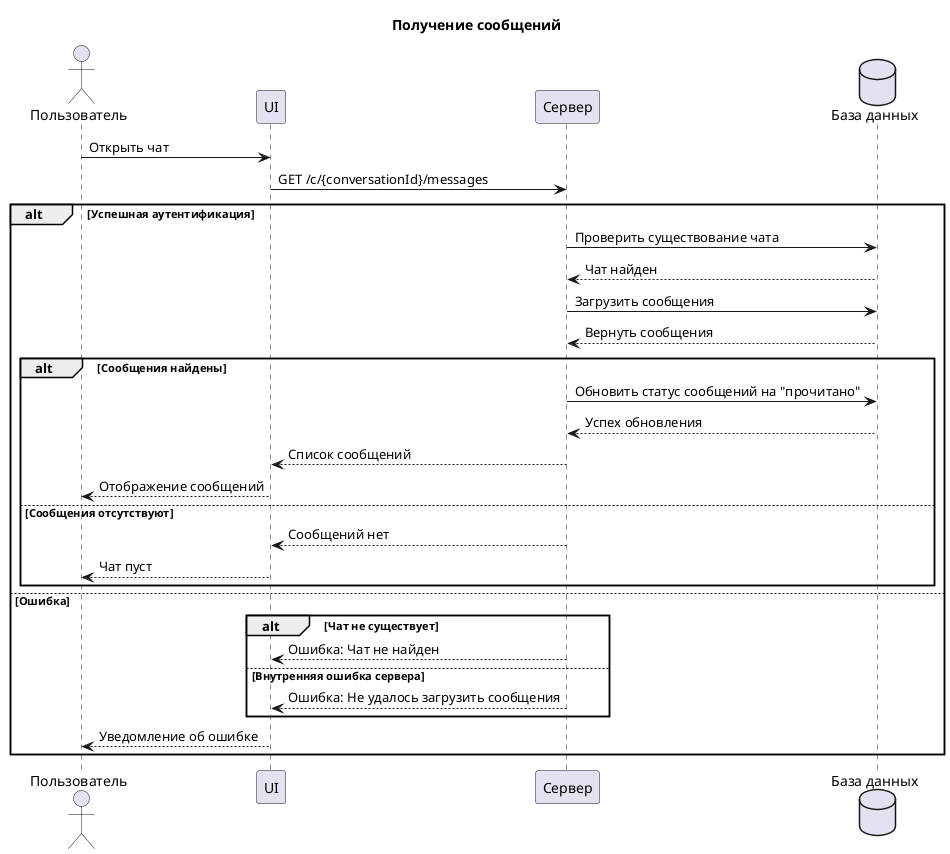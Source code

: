 @startuml
title Получение сообщений

actor Пользователь
participant Интерфейс as "UI"
participant Система as "Сервер"
database "База данных"

Пользователь -> Интерфейс: Открыть чат
Интерфейс -> Система: GET /c/{conversationId}/messages
alt Успешная аутентификация
    Система -> "База данных": Проверить существование чата
    "База данных" --> Система: Чат найден
    Система -> "База данных": Загрузить сообщения
    "База данных" --> Система: Вернуть сообщения
    alt Сообщения найдены
        Система -> "База данных": Обновить статус сообщений на "прочитано"
        "База данных" --> Система: Успех обновления
        Система --> Интерфейс: Список сообщений
        Интерфейс --> Пользователь: Отображение сообщений
    else Сообщения отсутствуют
        Система --> Интерфейс: Сообщений нет
        Интерфейс --> Пользователь: Чат пуст
    end
else Ошибка
    alt Чат не существует
        Система --> Интерфейс: Ошибка: Чат не найден
    else Внутренняя ошибка сервера
        Система --> Интерфейс: Ошибка: Не удалось загрузить сообщения
    end
    Интерфейс --> Пользователь: Уведомление об ошибке
end
@enduml
